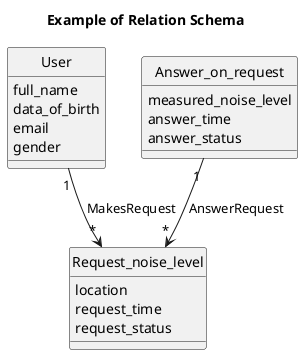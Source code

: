 @startuml

title Example of Relation Schema

hide circle

Class User {
   
    full_name
    data_of_birth
    email
    gender
}

Class Request_noise_level{
   
    location
    request_time
    request_status
    
}

Class Answer_on_request{
  
    measured_noise_level
    answer_time
    answer_status
    
}

User"1" --> "*"Request_noise_level: MakesRequest
Answer_on_request"1" --> "*"Request_noise_level: AnswerRequest





@enduml
